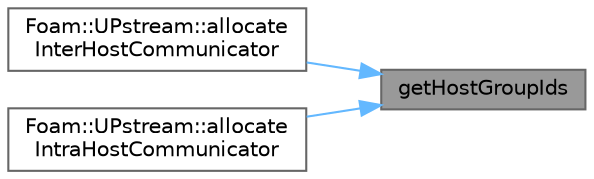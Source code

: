 digraph "getHostGroupIds"
{
 // LATEX_PDF_SIZE
  bgcolor="transparent";
  edge [fontname=Helvetica,fontsize=10,labelfontname=Helvetica,labelfontsize=10];
  node [fontname=Helvetica,fontsize=10,shape=box,height=0.2,width=0.4];
  rankdir="RL";
  Node1 [id="Node000001",label="getHostGroupIds",height=0.2,width=0.4,color="gray40", fillcolor="grey60", style="filled", fontcolor="black",tooltip=" "];
  Node1 -> Node2 [id="edge1_Node000001_Node000002",dir="back",color="steelblue1",style="solid",tooltip=" "];
  Node2 [id="Node000002",label="Foam::UPstream::allocate\lInterHostCommunicator",height=0.2,width=0.4,color="grey40", fillcolor="white", style="filled",URL="$classFoam_1_1UPstream.html#a18a98f40b06d6913ff788953dd78925f",tooltip=" "];
  Node1 -> Node3 [id="edge2_Node000001_Node000003",dir="back",color="steelblue1",style="solid",tooltip=" "];
  Node3 [id="Node000003",label="Foam::UPstream::allocate\lIntraHostCommunicator",height=0.2,width=0.4,color="grey40", fillcolor="white", style="filled",URL="$classFoam_1_1UPstream.html#a26679ffc6924dc93d8ce91ca306500d2",tooltip=" "];
}
